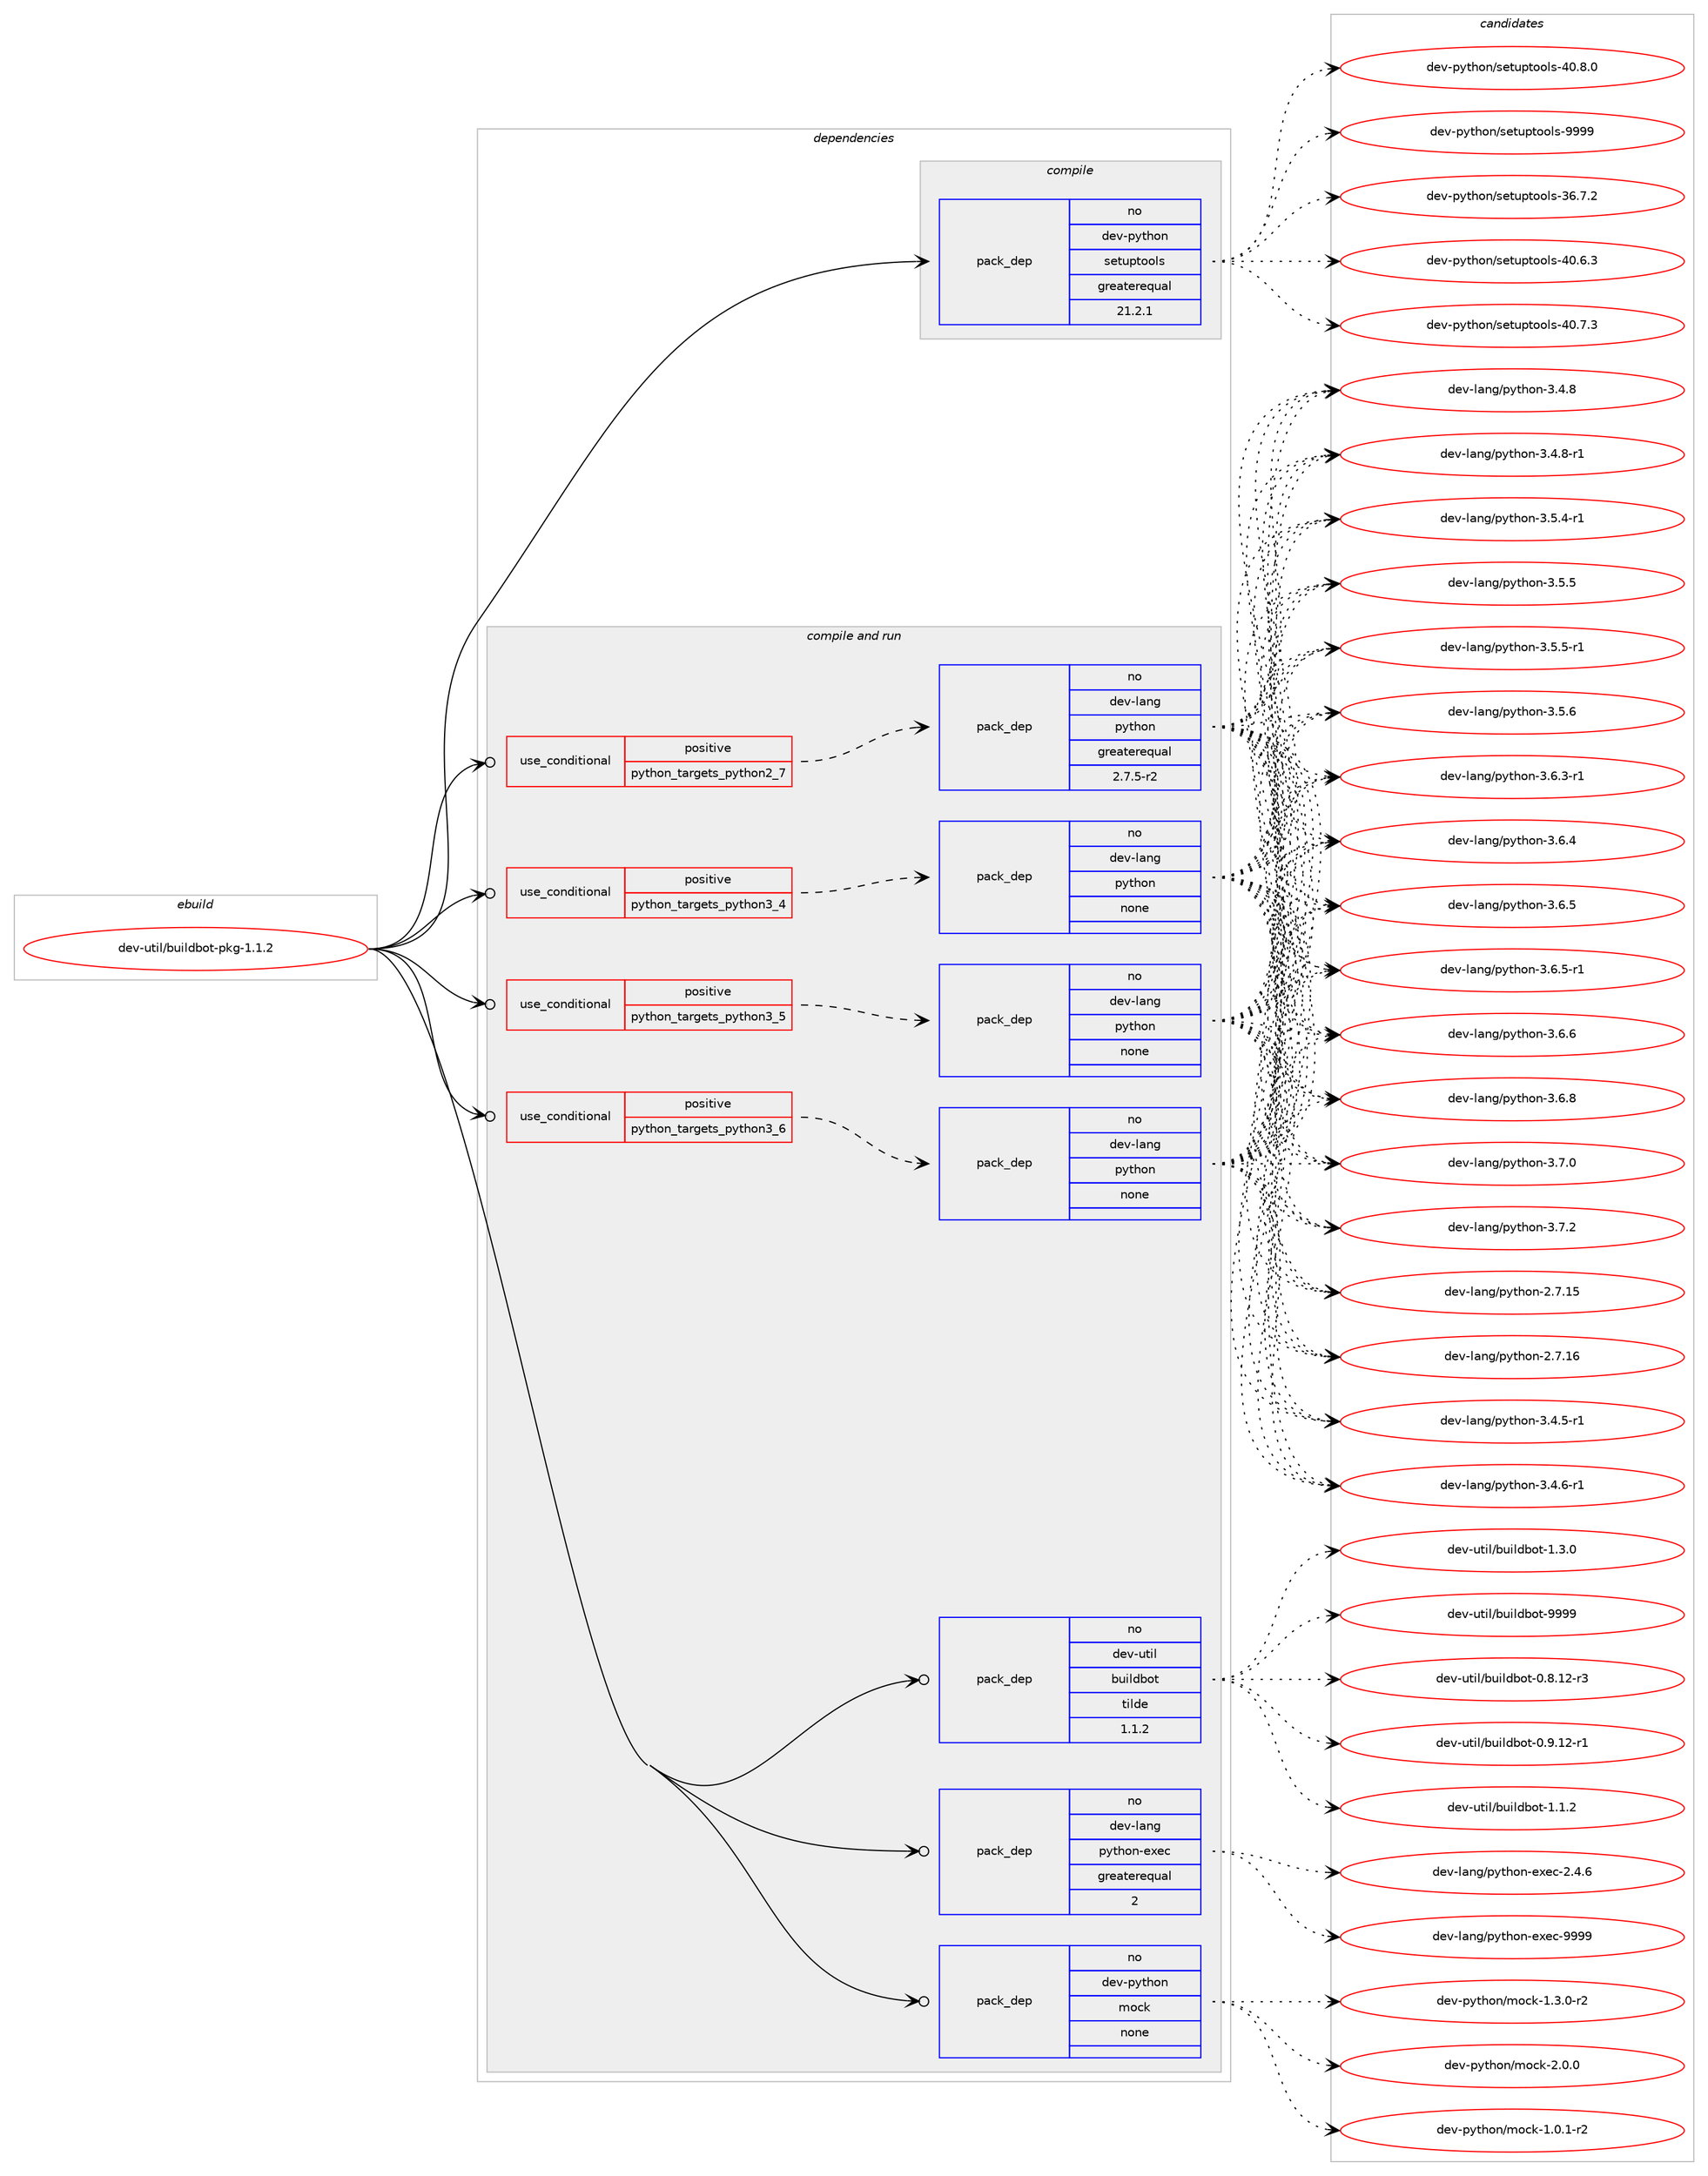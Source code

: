 digraph prolog {

# *************
# Graph options
# *************

newrank=true;
concentrate=true;
compound=true;
graph [rankdir=LR,fontname=Helvetica,fontsize=10,ranksep=1.5];#, ranksep=2.5, nodesep=0.2];
edge  [arrowhead=vee];
node  [fontname=Helvetica,fontsize=10];

# **********
# The ebuild
# **********

subgraph cluster_leftcol {
color=gray;
rank=same;
label=<<i>ebuild</i>>;
id [label="dev-util/buildbot-pkg-1.1.2", color=red, width=4, href="../dev-util/buildbot-pkg-1.1.2.svg"];
}

# ****************
# The dependencies
# ****************

subgraph cluster_midcol {
color=gray;
label=<<i>dependencies</i>>;
subgraph cluster_compile {
fillcolor="#eeeeee";
style=filled;
label=<<i>compile</i>>;
subgraph pack1094677 {
dependency1541562 [label=<<TABLE BORDER="0" CELLBORDER="1" CELLSPACING="0" CELLPADDING="4" WIDTH="220"><TR><TD ROWSPAN="6" CELLPADDING="30">pack_dep</TD></TR><TR><TD WIDTH="110">no</TD></TR><TR><TD>dev-python</TD></TR><TR><TD>setuptools</TD></TR><TR><TD>greaterequal</TD></TR><TR><TD>21.2.1</TD></TR></TABLE>>, shape=none, color=blue];
}
id:e -> dependency1541562:w [weight=20,style="solid",arrowhead="vee"];
}
subgraph cluster_compileandrun {
fillcolor="#eeeeee";
style=filled;
label=<<i>compile and run</i>>;
subgraph cond423286 {
dependency1541563 [label=<<TABLE BORDER="0" CELLBORDER="1" CELLSPACING="0" CELLPADDING="4"><TR><TD ROWSPAN="3" CELLPADDING="10">use_conditional</TD></TR><TR><TD>positive</TD></TR><TR><TD>python_targets_python2_7</TD></TR></TABLE>>, shape=none, color=red];
subgraph pack1094678 {
dependency1541564 [label=<<TABLE BORDER="0" CELLBORDER="1" CELLSPACING="0" CELLPADDING="4" WIDTH="220"><TR><TD ROWSPAN="6" CELLPADDING="30">pack_dep</TD></TR><TR><TD WIDTH="110">no</TD></TR><TR><TD>dev-lang</TD></TR><TR><TD>python</TD></TR><TR><TD>greaterequal</TD></TR><TR><TD>2.7.5-r2</TD></TR></TABLE>>, shape=none, color=blue];
}
dependency1541563:e -> dependency1541564:w [weight=20,style="dashed",arrowhead="vee"];
}
id:e -> dependency1541563:w [weight=20,style="solid",arrowhead="odotvee"];
subgraph cond423287 {
dependency1541565 [label=<<TABLE BORDER="0" CELLBORDER="1" CELLSPACING="0" CELLPADDING="4"><TR><TD ROWSPAN="3" CELLPADDING="10">use_conditional</TD></TR><TR><TD>positive</TD></TR><TR><TD>python_targets_python3_4</TD></TR></TABLE>>, shape=none, color=red];
subgraph pack1094679 {
dependency1541566 [label=<<TABLE BORDER="0" CELLBORDER="1" CELLSPACING="0" CELLPADDING="4" WIDTH="220"><TR><TD ROWSPAN="6" CELLPADDING="30">pack_dep</TD></TR><TR><TD WIDTH="110">no</TD></TR><TR><TD>dev-lang</TD></TR><TR><TD>python</TD></TR><TR><TD>none</TD></TR><TR><TD></TD></TR></TABLE>>, shape=none, color=blue];
}
dependency1541565:e -> dependency1541566:w [weight=20,style="dashed",arrowhead="vee"];
}
id:e -> dependency1541565:w [weight=20,style="solid",arrowhead="odotvee"];
subgraph cond423288 {
dependency1541567 [label=<<TABLE BORDER="0" CELLBORDER="1" CELLSPACING="0" CELLPADDING="4"><TR><TD ROWSPAN="3" CELLPADDING="10">use_conditional</TD></TR><TR><TD>positive</TD></TR><TR><TD>python_targets_python3_5</TD></TR></TABLE>>, shape=none, color=red];
subgraph pack1094680 {
dependency1541568 [label=<<TABLE BORDER="0" CELLBORDER="1" CELLSPACING="0" CELLPADDING="4" WIDTH="220"><TR><TD ROWSPAN="6" CELLPADDING="30">pack_dep</TD></TR><TR><TD WIDTH="110">no</TD></TR><TR><TD>dev-lang</TD></TR><TR><TD>python</TD></TR><TR><TD>none</TD></TR><TR><TD></TD></TR></TABLE>>, shape=none, color=blue];
}
dependency1541567:e -> dependency1541568:w [weight=20,style="dashed",arrowhead="vee"];
}
id:e -> dependency1541567:w [weight=20,style="solid",arrowhead="odotvee"];
subgraph cond423289 {
dependency1541569 [label=<<TABLE BORDER="0" CELLBORDER="1" CELLSPACING="0" CELLPADDING="4"><TR><TD ROWSPAN="3" CELLPADDING="10">use_conditional</TD></TR><TR><TD>positive</TD></TR><TR><TD>python_targets_python3_6</TD></TR></TABLE>>, shape=none, color=red];
subgraph pack1094681 {
dependency1541570 [label=<<TABLE BORDER="0" CELLBORDER="1" CELLSPACING="0" CELLPADDING="4" WIDTH="220"><TR><TD ROWSPAN="6" CELLPADDING="30">pack_dep</TD></TR><TR><TD WIDTH="110">no</TD></TR><TR><TD>dev-lang</TD></TR><TR><TD>python</TD></TR><TR><TD>none</TD></TR><TR><TD></TD></TR></TABLE>>, shape=none, color=blue];
}
dependency1541569:e -> dependency1541570:w [weight=20,style="dashed",arrowhead="vee"];
}
id:e -> dependency1541569:w [weight=20,style="solid",arrowhead="odotvee"];
subgraph pack1094682 {
dependency1541571 [label=<<TABLE BORDER="0" CELLBORDER="1" CELLSPACING="0" CELLPADDING="4" WIDTH="220"><TR><TD ROWSPAN="6" CELLPADDING="30">pack_dep</TD></TR><TR><TD WIDTH="110">no</TD></TR><TR><TD>dev-lang</TD></TR><TR><TD>python-exec</TD></TR><TR><TD>greaterequal</TD></TR><TR><TD>2</TD></TR></TABLE>>, shape=none, color=blue];
}
id:e -> dependency1541571:w [weight=20,style="solid",arrowhead="odotvee"];
subgraph pack1094683 {
dependency1541572 [label=<<TABLE BORDER="0" CELLBORDER="1" CELLSPACING="0" CELLPADDING="4" WIDTH="220"><TR><TD ROWSPAN="6" CELLPADDING="30">pack_dep</TD></TR><TR><TD WIDTH="110">no</TD></TR><TR><TD>dev-python</TD></TR><TR><TD>mock</TD></TR><TR><TD>none</TD></TR><TR><TD></TD></TR></TABLE>>, shape=none, color=blue];
}
id:e -> dependency1541572:w [weight=20,style="solid",arrowhead="odotvee"];
subgraph pack1094684 {
dependency1541573 [label=<<TABLE BORDER="0" CELLBORDER="1" CELLSPACING="0" CELLPADDING="4" WIDTH="220"><TR><TD ROWSPAN="6" CELLPADDING="30">pack_dep</TD></TR><TR><TD WIDTH="110">no</TD></TR><TR><TD>dev-util</TD></TR><TR><TD>buildbot</TD></TR><TR><TD>tilde</TD></TR><TR><TD>1.1.2</TD></TR></TABLE>>, shape=none, color=blue];
}
id:e -> dependency1541573:w [weight=20,style="solid",arrowhead="odotvee"];
}
subgraph cluster_run {
fillcolor="#eeeeee";
style=filled;
label=<<i>run</i>>;
}
}

# **************
# The candidates
# **************

subgraph cluster_choices {
rank=same;
color=gray;
label=<<i>candidates</i>>;

subgraph choice1094677 {
color=black;
nodesep=1;
choice100101118451121211161041111104711510111611711211611111110811545515446554650 [label="dev-python/setuptools-36.7.2", color=red, width=4,href="../dev-python/setuptools-36.7.2.svg"];
choice100101118451121211161041111104711510111611711211611111110811545524846544651 [label="dev-python/setuptools-40.6.3", color=red, width=4,href="../dev-python/setuptools-40.6.3.svg"];
choice100101118451121211161041111104711510111611711211611111110811545524846554651 [label="dev-python/setuptools-40.7.3", color=red, width=4,href="../dev-python/setuptools-40.7.3.svg"];
choice100101118451121211161041111104711510111611711211611111110811545524846564648 [label="dev-python/setuptools-40.8.0", color=red, width=4,href="../dev-python/setuptools-40.8.0.svg"];
choice10010111845112121116104111110471151011161171121161111111081154557575757 [label="dev-python/setuptools-9999", color=red, width=4,href="../dev-python/setuptools-9999.svg"];
dependency1541562:e -> choice100101118451121211161041111104711510111611711211611111110811545515446554650:w [style=dotted,weight="100"];
dependency1541562:e -> choice100101118451121211161041111104711510111611711211611111110811545524846544651:w [style=dotted,weight="100"];
dependency1541562:e -> choice100101118451121211161041111104711510111611711211611111110811545524846554651:w [style=dotted,weight="100"];
dependency1541562:e -> choice100101118451121211161041111104711510111611711211611111110811545524846564648:w [style=dotted,weight="100"];
dependency1541562:e -> choice10010111845112121116104111110471151011161171121161111111081154557575757:w [style=dotted,weight="100"];
}
subgraph choice1094678 {
color=black;
nodesep=1;
choice10010111845108971101034711212111610411111045504655464953 [label="dev-lang/python-2.7.15", color=red, width=4,href="../dev-lang/python-2.7.15.svg"];
choice10010111845108971101034711212111610411111045504655464954 [label="dev-lang/python-2.7.16", color=red, width=4,href="../dev-lang/python-2.7.16.svg"];
choice1001011184510897110103471121211161041111104551465246534511449 [label="dev-lang/python-3.4.5-r1", color=red, width=4,href="../dev-lang/python-3.4.5-r1.svg"];
choice1001011184510897110103471121211161041111104551465246544511449 [label="dev-lang/python-3.4.6-r1", color=red, width=4,href="../dev-lang/python-3.4.6-r1.svg"];
choice100101118451089711010347112121116104111110455146524656 [label="dev-lang/python-3.4.8", color=red, width=4,href="../dev-lang/python-3.4.8.svg"];
choice1001011184510897110103471121211161041111104551465246564511449 [label="dev-lang/python-3.4.8-r1", color=red, width=4,href="../dev-lang/python-3.4.8-r1.svg"];
choice1001011184510897110103471121211161041111104551465346524511449 [label="dev-lang/python-3.5.4-r1", color=red, width=4,href="../dev-lang/python-3.5.4-r1.svg"];
choice100101118451089711010347112121116104111110455146534653 [label="dev-lang/python-3.5.5", color=red, width=4,href="../dev-lang/python-3.5.5.svg"];
choice1001011184510897110103471121211161041111104551465346534511449 [label="dev-lang/python-3.5.5-r1", color=red, width=4,href="../dev-lang/python-3.5.5-r1.svg"];
choice100101118451089711010347112121116104111110455146534654 [label="dev-lang/python-3.5.6", color=red, width=4,href="../dev-lang/python-3.5.6.svg"];
choice1001011184510897110103471121211161041111104551465446514511449 [label="dev-lang/python-3.6.3-r1", color=red, width=4,href="../dev-lang/python-3.6.3-r1.svg"];
choice100101118451089711010347112121116104111110455146544652 [label="dev-lang/python-3.6.4", color=red, width=4,href="../dev-lang/python-3.6.4.svg"];
choice100101118451089711010347112121116104111110455146544653 [label="dev-lang/python-3.6.5", color=red, width=4,href="../dev-lang/python-3.6.5.svg"];
choice1001011184510897110103471121211161041111104551465446534511449 [label="dev-lang/python-3.6.5-r1", color=red, width=4,href="../dev-lang/python-3.6.5-r1.svg"];
choice100101118451089711010347112121116104111110455146544654 [label="dev-lang/python-3.6.6", color=red, width=4,href="../dev-lang/python-3.6.6.svg"];
choice100101118451089711010347112121116104111110455146544656 [label="dev-lang/python-3.6.8", color=red, width=4,href="../dev-lang/python-3.6.8.svg"];
choice100101118451089711010347112121116104111110455146554648 [label="dev-lang/python-3.7.0", color=red, width=4,href="../dev-lang/python-3.7.0.svg"];
choice100101118451089711010347112121116104111110455146554650 [label="dev-lang/python-3.7.2", color=red, width=4,href="../dev-lang/python-3.7.2.svg"];
dependency1541564:e -> choice10010111845108971101034711212111610411111045504655464953:w [style=dotted,weight="100"];
dependency1541564:e -> choice10010111845108971101034711212111610411111045504655464954:w [style=dotted,weight="100"];
dependency1541564:e -> choice1001011184510897110103471121211161041111104551465246534511449:w [style=dotted,weight="100"];
dependency1541564:e -> choice1001011184510897110103471121211161041111104551465246544511449:w [style=dotted,weight="100"];
dependency1541564:e -> choice100101118451089711010347112121116104111110455146524656:w [style=dotted,weight="100"];
dependency1541564:e -> choice1001011184510897110103471121211161041111104551465246564511449:w [style=dotted,weight="100"];
dependency1541564:e -> choice1001011184510897110103471121211161041111104551465346524511449:w [style=dotted,weight="100"];
dependency1541564:e -> choice100101118451089711010347112121116104111110455146534653:w [style=dotted,weight="100"];
dependency1541564:e -> choice1001011184510897110103471121211161041111104551465346534511449:w [style=dotted,weight="100"];
dependency1541564:e -> choice100101118451089711010347112121116104111110455146534654:w [style=dotted,weight="100"];
dependency1541564:e -> choice1001011184510897110103471121211161041111104551465446514511449:w [style=dotted,weight="100"];
dependency1541564:e -> choice100101118451089711010347112121116104111110455146544652:w [style=dotted,weight="100"];
dependency1541564:e -> choice100101118451089711010347112121116104111110455146544653:w [style=dotted,weight="100"];
dependency1541564:e -> choice1001011184510897110103471121211161041111104551465446534511449:w [style=dotted,weight="100"];
dependency1541564:e -> choice100101118451089711010347112121116104111110455146544654:w [style=dotted,weight="100"];
dependency1541564:e -> choice100101118451089711010347112121116104111110455146544656:w [style=dotted,weight="100"];
dependency1541564:e -> choice100101118451089711010347112121116104111110455146554648:w [style=dotted,weight="100"];
dependency1541564:e -> choice100101118451089711010347112121116104111110455146554650:w [style=dotted,weight="100"];
}
subgraph choice1094679 {
color=black;
nodesep=1;
choice10010111845108971101034711212111610411111045504655464953 [label="dev-lang/python-2.7.15", color=red, width=4,href="../dev-lang/python-2.7.15.svg"];
choice10010111845108971101034711212111610411111045504655464954 [label="dev-lang/python-2.7.16", color=red, width=4,href="../dev-lang/python-2.7.16.svg"];
choice1001011184510897110103471121211161041111104551465246534511449 [label="dev-lang/python-3.4.5-r1", color=red, width=4,href="../dev-lang/python-3.4.5-r1.svg"];
choice1001011184510897110103471121211161041111104551465246544511449 [label="dev-lang/python-3.4.6-r1", color=red, width=4,href="../dev-lang/python-3.4.6-r1.svg"];
choice100101118451089711010347112121116104111110455146524656 [label="dev-lang/python-3.4.8", color=red, width=4,href="../dev-lang/python-3.4.8.svg"];
choice1001011184510897110103471121211161041111104551465246564511449 [label="dev-lang/python-3.4.8-r1", color=red, width=4,href="../dev-lang/python-3.4.8-r1.svg"];
choice1001011184510897110103471121211161041111104551465346524511449 [label="dev-lang/python-3.5.4-r1", color=red, width=4,href="../dev-lang/python-3.5.4-r1.svg"];
choice100101118451089711010347112121116104111110455146534653 [label="dev-lang/python-3.5.5", color=red, width=4,href="../dev-lang/python-3.5.5.svg"];
choice1001011184510897110103471121211161041111104551465346534511449 [label="dev-lang/python-3.5.5-r1", color=red, width=4,href="../dev-lang/python-3.5.5-r1.svg"];
choice100101118451089711010347112121116104111110455146534654 [label="dev-lang/python-3.5.6", color=red, width=4,href="../dev-lang/python-3.5.6.svg"];
choice1001011184510897110103471121211161041111104551465446514511449 [label="dev-lang/python-3.6.3-r1", color=red, width=4,href="../dev-lang/python-3.6.3-r1.svg"];
choice100101118451089711010347112121116104111110455146544652 [label="dev-lang/python-3.6.4", color=red, width=4,href="../dev-lang/python-3.6.4.svg"];
choice100101118451089711010347112121116104111110455146544653 [label="dev-lang/python-3.6.5", color=red, width=4,href="../dev-lang/python-3.6.5.svg"];
choice1001011184510897110103471121211161041111104551465446534511449 [label="dev-lang/python-3.6.5-r1", color=red, width=4,href="../dev-lang/python-3.6.5-r1.svg"];
choice100101118451089711010347112121116104111110455146544654 [label="dev-lang/python-3.6.6", color=red, width=4,href="../dev-lang/python-3.6.6.svg"];
choice100101118451089711010347112121116104111110455146544656 [label="dev-lang/python-3.6.8", color=red, width=4,href="../dev-lang/python-3.6.8.svg"];
choice100101118451089711010347112121116104111110455146554648 [label="dev-lang/python-3.7.0", color=red, width=4,href="../dev-lang/python-3.7.0.svg"];
choice100101118451089711010347112121116104111110455146554650 [label="dev-lang/python-3.7.2", color=red, width=4,href="../dev-lang/python-3.7.2.svg"];
dependency1541566:e -> choice10010111845108971101034711212111610411111045504655464953:w [style=dotted,weight="100"];
dependency1541566:e -> choice10010111845108971101034711212111610411111045504655464954:w [style=dotted,weight="100"];
dependency1541566:e -> choice1001011184510897110103471121211161041111104551465246534511449:w [style=dotted,weight="100"];
dependency1541566:e -> choice1001011184510897110103471121211161041111104551465246544511449:w [style=dotted,weight="100"];
dependency1541566:e -> choice100101118451089711010347112121116104111110455146524656:w [style=dotted,weight="100"];
dependency1541566:e -> choice1001011184510897110103471121211161041111104551465246564511449:w [style=dotted,weight="100"];
dependency1541566:e -> choice1001011184510897110103471121211161041111104551465346524511449:w [style=dotted,weight="100"];
dependency1541566:e -> choice100101118451089711010347112121116104111110455146534653:w [style=dotted,weight="100"];
dependency1541566:e -> choice1001011184510897110103471121211161041111104551465346534511449:w [style=dotted,weight="100"];
dependency1541566:e -> choice100101118451089711010347112121116104111110455146534654:w [style=dotted,weight="100"];
dependency1541566:e -> choice1001011184510897110103471121211161041111104551465446514511449:w [style=dotted,weight="100"];
dependency1541566:e -> choice100101118451089711010347112121116104111110455146544652:w [style=dotted,weight="100"];
dependency1541566:e -> choice100101118451089711010347112121116104111110455146544653:w [style=dotted,weight="100"];
dependency1541566:e -> choice1001011184510897110103471121211161041111104551465446534511449:w [style=dotted,weight="100"];
dependency1541566:e -> choice100101118451089711010347112121116104111110455146544654:w [style=dotted,weight="100"];
dependency1541566:e -> choice100101118451089711010347112121116104111110455146544656:w [style=dotted,weight="100"];
dependency1541566:e -> choice100101118451089711010347112121116104111110455146554648:w [style=dotted,weight="100"];
dependency1541566:e -> choice100101118451089711010347112121116104111110455146554650:w [style=dotted,weight="100"];
}
subgraph choice1094680 {
color=black;
nodesep=1;
choice10010111845108971101034711212111610411111045504655464953 [label="dev-lang/python-2.7.15", color=red, width=4,href="../dev-lang/python-2.7.15.svg"];
choice10010111845108971101034711212111610411111045504655464954 [label="dev-lang/python-2.7.16", color=red, width=4,href="../dev-lang/python-2.7.16.svg"];
choice1001011184510897110103471121211161041111104551465246534511449 [label="dev-lang/python-3.4.5-r1", color=red, width=4,href="../dev-lang/python-3.4.5-r1.svg"];
choice1001011184510897110103471121211161041111104551465246544511449 [label="dev-lang/python-3.4.6-r1", color=red, width=4,href="../dev-lang/python-3.4.6-r1.svg"];
choice100101118451089711010347112121116104111110455146524656 [label="dev-lang/python-3.4.8", color=red, width=4,href="../dev-lang/python-3.4.8.svg"];
choice1001011184510897110103471121211161041111104551465246564511449 [label="dev-lang/python-3.4.8-r1", color=red, width=4,href="../dev-lang/python-3.4.8-r1.svg"];
choice1001011184510897110103471121211161041111104551465346524511449 [label="dev-lang/python-3.5.4-r1", color=red, width=4,href="../dev-lang/python-3.5.4-r1.svg"];
choice100101118451089711010347112121116104111110455146534653 [label="dev-lang/python-3.5.5", color=red, width=4,href="../dev-lang/python-3.5.5.svg"];
choice1001011184510897110103471121211161041111104551465346534511449 [label="dev-lang/python-3.5.5-r1", color=red, width=4,href="../dev-lang/python-3.5.5-r1.svg"];
choice100101118451089711010347112121116104111110455146534654 [label="dev-lang/python-3.5.6", color=red, width=4,href="../dev-lang/python-3.5.6.svg"];
choice1001011184510897110103471121211161041111104551465446514511449 [label="dev-lang/python-3.6.3-r1", color=red, width=4,href="../dev-lang/python-3.6.3-r1.svg"];
choice100101118451089711010347112121116104111110455146544652 [label="dev-lang/python-3.6.4", color=red, width=4,href="../dev-lang/python-3.6.4.svg"];
choice100101118451089711010347112121116104111110455146544653 [label="dev-lang/python-3.6.5", color=red, width=4,href="../dev-lang/python-3.6.5.svg"];
choice1001011184510897110103471121211161041111104551465446534511449 [label="dev-lang/python-3.6.5-r1", color=red, width=4,href="../dev-lang/python-3.6.5-r1.svg"];
choice100101118451089711010347112121116104111110455146544654 [label="dev-lang/python-3.6.6", color=red, width=4,href="../dev-lang/python-3.6.6.svg"];
choice100101118451089711010347112121116104111110455146544656 [label="dev-lang/python-3.6.8", color=red, width=4,href="../dev-lang/python-3.6.8.svg"];
choice100101118451089711010347112121116104111110455146554648 [label="dev-lang/python-3.7.0", color=red, width=4,href="../dev-lang/python-3.7.0.svg"];
choice100101118451089711010347112121116104111110455146554650 [label="dev-lang/python-3.7.2", color=red, width=4,href="../dev-lang/python-3.7.2.svg"];
dependency1541568:e -> choice10010111845108971101034711212111610411111045504655464953:w [style=dotted,weight="100"];
dependency1541568:e -> choice10010111845108971101034711212111610411111045504655464954:w [style=dotted,weight="100"];
dependency1541568:e -> choice1001011184510897110103471121211161041111104551465246534511449:w [style=dotted,weight="100"];
dependency1541568:e -> choice1001011184510897110103471121211161041111104551465246544511449:w [style=dotted,weight="100"];
dependency1541568:e -> choice100101118451089711010347112121116104111110455146524656:w [style=dotted,weight="100"];
dependency1541568:e -> choice1001011184510897110103471121211161041111104551465246564511449:w [style=dotted,weight="100"];
dependency1541568:e -> choice1001011184510897110103471121211161041111104551465346524511449:w [style=dotted,weight="100"];
dependency1541568:e -> choice100101118451089711010347112121116104111110455146534653:w [style=dotted,weight="100"];
dependency1541568:e -> choice1001011184510897110103471121211161041111104551465346534511449:w [style=dotted,weight="100"];
dependency1541568:e -> choice100101118451089711010347112121116104111110455146534654:w [style=dotted,weight="100"];
dependency1541568:e -> choice1001011184510897110103471121211161041111104551465446514511449:w [style=dotted,weight="100"];
dependency1541568:e -> choice100101118451089711010347112121116104111110455146544652:w [style=dotted,weight="100"];
dependency1541568:e -> choice100101118451089711010347112121116104111110455146544653:w [style=dotted,weight="100"];
dependency1541568:e -> choice1001011184510897110103471121211161041111104551465446534511449:w [style=dotted,weight="100"];
dependency1541568:e -> choice100101118451089711010347112121116104111110455146544654:w [style=dotted,weight="100"];
dependency1541568:e -> choice100101118451089711010347112121116104111110455146544656:w [style=dotted,weight="100"];
dependency1541568:e -> choice100101118451089711010347112121116104111110455146554648:w [style=dotted,weight="100"];
dependency1541568:e -> choice100101118451089711010347112121116104111110455146554650:w [style=dotted,weight="100"];
}
subgraph choice1094681 {
color=black;
nodesep=1;
choice10010111845108971101034711212111610411111045504655464953 [label="dev-lang/python-2.7.15", color=red, width=4,href="../dev-lang/python-2.7.15.svg"];
choice10010111845108971101034711212111610411111045504655464954 [label="dev-lang/python-2.7.16", color=red, width=4,href="../dev-lang/python-2.7.16.svg"];
choice1001011184510897110103471121211161041111104551465246534511449 [label="dev-lang/python-3.4.5-r1", color=red, width=4,href="../dev-lang/python-3.4.5-r1.svg"];
choice1001011184510897110103471121211161041111104551465246544511449 [label="dev-lang/python-3.4.6-r1", color=red, width=4,href="../dev-lang/python-3.4.6-r1.svg"];
choice100101118451089711010347112121116104111110455146524656 [label="dev-lang/python-3.4.8", color=red, width=4,href="../dev-lang/python-3.4.8.svg"];
choice1001011184510897110103471121211161041111104551465246564511449 [label="dev-lang/python-3.4.8-r1", color=red, width=4,href="../dev-lang/python-3.4.8-r1.svg"];
choice1001011184510897110103471121211161041111104551465346524511449 [label="dev-lang/python-3.5.4-r1", color=red, width=4,href="../dev-lang/python-3.5.4-r1.svg"];
choice100101118451089711010347112121116104111110455146534653 [label="dev-lang/python-3.5.5", color=red, width=4,href="../dev-lang/python-3.5.5.svg"];
choice1001011184510897110103471121211161041111104551465346534511449 [label="dev-lang/python-3.5.5-r1", color=red, width=4,href="../dev-lang/python-3.5.5-r1.svg"];
choice100101118451089711010347112121116104111110455146534654 [label="dev-lang/python-3.5.6", color=red, width=4,href="../dev-lang/python-3.5.6.svg"];
choice1001011184510897110103471121211161041111104551465446514511449 [label="dev-lang/python-3.6.3-r1", color=red, width=4,href="../dev-lang/python-3.6.3-r1.svg"];
choice100101118451089711010347112121116104111110455146544652 [label="dev-lang/python-3.6.4", color=red, width=4,href="../dev-lang/python-3.6.4.svg"];
choice100101118451089711010347112121116104111110455146544653 [label="dev-lang/python-3.6.5", color=red, width=4,href="../dev-lang/python-3.6.5.svg"];
choice1001011184510897110103471121211161041111104551465446534511449 [label="dev-lang/python-3.6.5-r1", color=red, width=4,href="../dev-lang/python-3.6.5-r1.svg"];
choice100101118451089711010347112121116104111110455146544654 [label="dev-lang/python-3.6.6", color=red, width=4,href="../dev-lang/python-3.6.6.svg"];
choice100101118451089711010347112121116104111110455146544656 [label="dev-lang/python-3.6.8", color=red, width=4,href="../dev-lang/python-3.6.8.svg"];
choice100101118451089711010347112121116104111110455146554648 [label="dev-lang/python-3.7.0", color=red, width=4,href="../dev-lang/python-3.7.0.svg"];
choice100101118451089711010347112121116104111110455146554650 [label="dev-lang/python-3.7.2", color=red, width=4,href="../dev-lang/python-3.7.2.svg"];
dependency1541570:e -> choice10010111845108971101034711212111610411111045504655464953:w [style=dotted,weight="100"];
dependency1541570:e -> choice10010111845108971101034711212111610411111045504655464954:w [style=dotted,weight="100"];
dependency1541570:e -> choice1001011184510897110103471121211161041111104551465246534511449:w [style=dotted,weight="100"];
dependency1541570:e -> choice1001011184510897110103471121211161041111104551465246544511449:w [style=dotted,weight="100"];
dependency1541570:e -> choice100101118451089711010347112121116104111110455146524656:w [style=dotted,weight="100"];
dependency1541570:e -> choice1001011184510897110103471121211161041111104551465246564511449:w [style=dotted,weight="100"];
dependency1541570:e -> choice1001011184510897110103471121211161041111104551465346524511449:w [style=dotted,weight="100"];
dependency1541570:e -> choice100101118451089711010347112121116104111110455146534653:w [style=dotted,weight="100"];
dependency1541570:e -> choice1001011184510897110103471121211161041111104551465346534511449:w [style=dotted,weight="100"];
dependency1541570:e -> choice100101118451089711010347112121116104111110455146534654:w [style=dotted,weight="100"];
dependency1541570:e -> choice1001011184510897110103471121211161041111104551465446514511449:w [style=dotted,weight="100"];
dependency1541570:e -> choice100101118451089711010347112121116104111110455146544652:w [style=dotted,weight="100"];
dependency1541570:e -> choice100101118451089711010347112121116104111110455146544653:w [style=dotted,weight="100"];
dependency1541570:e -> choice1001011184510897110103471121211161041111104551465446534511449:w [style=dotted,weight="100"];
dependency1541570:e -> choice100101118451089711010347112121116104111110455146544654:w [style=dotted,weight="100"];
dependency1541570:e -> choice100101118451089711010347112121116104111110455146544656:w [style=dotted,weight="100"];
dependency1541570:e -> choice100101118451089711010347112121116104111110455146554648:w [style=dotted,weight="100"];
dependency1541570:e -> choice100101118451089711010347112121116104111110455146554650:w [style=dotted,weight="100"];
}
subgraph choice1094682 {
color=black;
nodesep=1;
choice1001011184510897110103471121211161041111104510112010199455046524654 [label="dev-lang/python-exec-2.4.6", color=red, width=4,href="../dev-lang/python-exec-2.4.6.svg"];
choice10010111845108971101034711212111610411111045101120101994557575757 [label="dev-lang/python-exec-9999", color=red, width=4,href="../dev-lang/python-exec-9999.svg"];
dependency1541571:e -> choice1001011184510897110103471121211161041111104510112010199455046524654:w [style=dotted,weight="100"];
dependency1541571:e -> choice10010111845108971101034711212111610411111045101120101994557575757:w [style=dotted,weight="100"];
}
subgraph choice1094683 {
color=black;
nodesep=1;
choice1001011184511212111610411111047109111991074549464846494511450 [label="dev-python/mock-1.0.1-r2", color=red, width=4,href="../dev-python/mock-1.0.1-r2.svg"];
choice1001011184511212111610411111047109111991074549465146484511450 [label="dev-python/mock-1.3.0-r2", color=red, width=4,href="../dev-python/mock-1.3.0-r2.svg"];
choice100101118451121211161041111104710911199107455046484648 [label="dev-python/mock-2.0.0", color=red, width=4,href="../dev-python/mock-2.0.0.svg"];
dependency1541572:e -> choice1001011184511212111610411111047109111991074549464846494511450:w [style=dotted,weight="100"];
dependency1541572:e -> choice1001011184511212111610411111047109111991074549465146484511450:w [style=dotted,weight="100"];
dependency1541572:e -> choice100101118451121211161041111104710911199107455046484648:w [style=dotted,weight="100"];
}
subgraph choice1094684 {
color=black;
nodesep=1;
choice10010111845117116105108479811710510810098111116454846564649504511451 [label="dev-util/buildbot-0.8.12-r3", color=red, width=4,href="../dev-util/buildbot-0.8.12-r3.svg"];
choice10010111845117116105108479811710510810098111116454846574649504511449 [label="dev-util/buildbot-0.9.12-r1", color=red, width=4,href="../dev-util/buildbot-0.9.12-r1.svg"];
choice10010111845117116105108479811710510810098111116454946494650 [label="dev-util/buildbot-1.1.2", color=red, width=4,href="../dev-util/buildbot-1.1.2.svg"];
choice10010111845117116105108479811710510810098111116454946514648 [label="dev-util/buildbot-1.3.0", color=red, width=4,href="../dev-util/buildbot-1.3.0.svg"];
choice100101118451171161051084798117105108100981111164557575757 [label="dev-util/buildbot-9999", color=red, width=4,href="../dev-util/buildbot-9999.svg"];
dependency1541573:e -> choice10010111845117116105108479811710510810098111116454846564649504511451:w [style=dotted,weight="100"];
dependency1541573:e -> choice10010111845117116105108479811710510810098111116454846574649504511449:w [style=dotted,weight="100"];
dependency1541573:e -> choice10010111845117116105108479811710510810098111116454946494650:w [style=dotted,weight="100"];
dependency1541573:e -> choice10010111845117116105108479811710510810098111116454946514648:w [style=dotted,weight="100"];
dependency1541573:e -> choice100101118451171161051084798117105108100981111164557575757:w [style=dotted,weight="100"];
}
}

}
